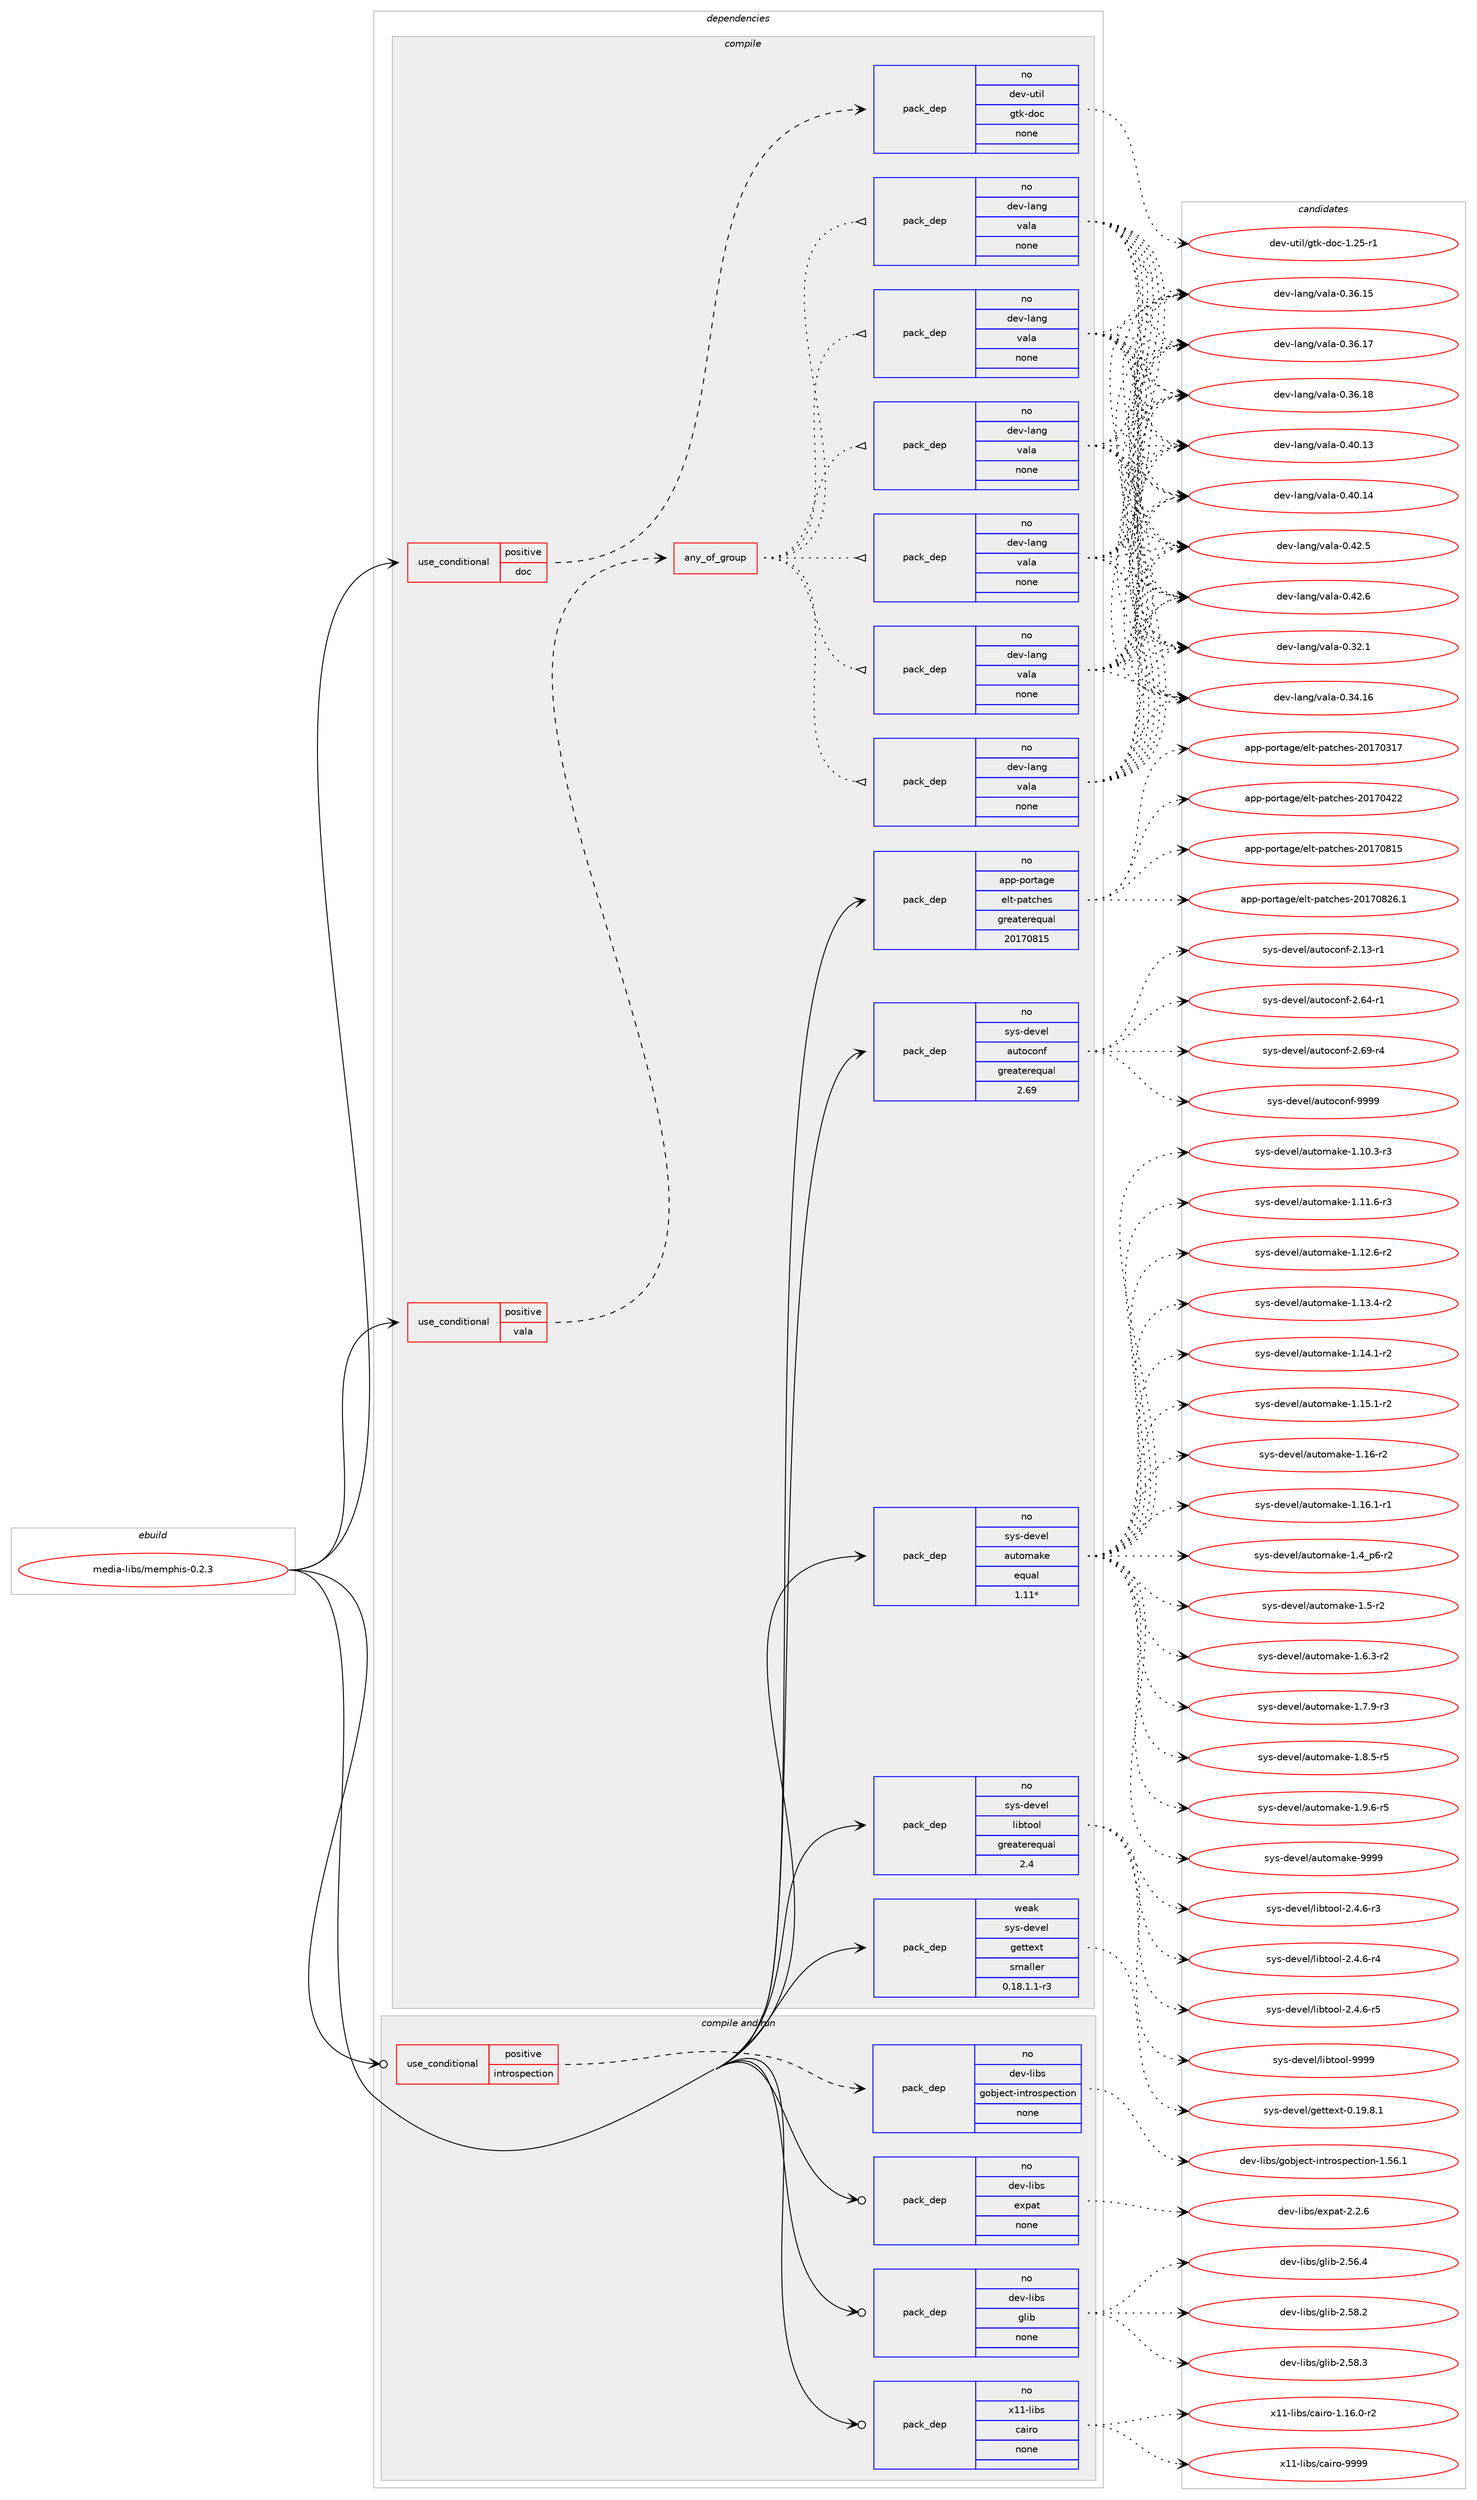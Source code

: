 digraph prolog {

# *************
# Graph options
# *************

newrank=true;
concentrate=true;
compound=true;
graph [rankdir=LR,fontname=Helvetica,fontsize=10,ranksep=1.5];#, ranksep=2.5, nodesep=0.2];
edge  [arrowhead=vee];
node  [fontname=Helvetica,fontsize=10];

# **********
# The ebuild
# **********

subgraph cluster_leftcol {
color=gray;
rank=same;
label=<<i>ebuild</i>>;
id [label="media-libs/memphis-0.2.3", color=red, width=4, href="../media-libs/memphis-0.2.3.svg"];
}

# ****************
# The dependencies
# ****************

subgraph cluster_midcol {
color=gray;
label=<<i>dependencies</i>>;
subgraph cluster_compile {
fillcolor="#eeeeee";
style=filled;
label=<<i>compile</i>>;
subgraph cond434864 {
dependency1614727 [label=<<TABLE BORDER="0" CELLBORDER="1" CELLSPACING="0" CELLPADDING="4"><TR><TD ROWSPAN="3" CELLPADDING="10">use_conditional</TD></TR><TR><TD>positive</TD></TR><TR><TD>doc</TD></TR></TABLE>>, shape=none, color=red];
subgraph pack1153992 {
dependency1614728 [label=<<TABLE BORDER="0" CELLBORDER="1" CELLSPACING="0" CELLPADDING="4" WIDTH="220"><TR><TD ROWSPAN="6" CELLPADDING="30">pack_dep</TD></TR><TR><TD WIDTH="110">no</TD></TR><TR><TD>dev-util</TD></TR><TR><TD>gtk-doc</TD></TR><TR><TD>none</TD></TR><TR><TD></TD></TR></TABLE>>, shape=none, color=blue];
}
dependency1614727:e -> dependency1614728:w [weight=20,style="dashed",arrowhead="vee"];
}
id:e -> dependency1614727:w [weight=20,style="solid",arrowhead="vee"];
subgraph cond434865 {
dependency1614729 [label=<<TABLE BORDER="0" CELLBORDER="1" CELLSPACING="0" CELLPADDING="4"><TR><TD ROWSPAN="3" CELLPADDING="10">use_conditional</TD></TR><TR><TD>positive</TD></TR><TR><TD>vala</TD></TR></TABLE>>, shape=none, color=red];
subgraph any25168 {
dependency1614730 [label=<<TABLE BORDER="0" CELLBORDER="1" CELLSPACING="0" CELLPADDING="4"><TR><TD CELLPADDING="10">any_of_group</TD></TR></TABLE>>, shape=none, color=red];subgraph pack1153993 {
dependency1614731 [label=<<TABLE BORDER="0" CELLBORDER="1" CELLSPACING="0" CELLPADDING="4" WIDTH="220"><TR><TD ROWSPAN="6" CELLPADDING="30">pack_dep</TD></TR><TR><TD WIDTH="110">no</TD></TR><TR><TD>dev-lang</TD></TR><TR><TD>vala</TD></TR><TR><TD>none</TD></TR><TR><TD></TD></TR></TABLE>>, shape=none, color=blue];
}
dependency1614730:e -> dependency1614731:w [weight=20,style="dotted",arrowhead="oinv"];
subgraph pack1153994 {
dependency1614732 [label=<<TABLE BORDER="0" CELLBORDER="1" CELLSPACING="0" CELLPADDING="4" WIDTH="220"><TR><TD ROWSPAN="6" CELLPADDING="30">pack_dep</TD></TR><TR><TD WIDTH="110">no</TD></TR><TR><TD>dev-lang</TD></TR><TR><TD>vala</TD></TR><TR><TD>none</TD></TR><TR><TD></TD></TR></TABLE>>, shape=none, color=blue];
}
dependency1614730:e -> dependency1614732:w [weight=20,style="dotted",arrowhead="oinv"];
subgraph pack1153995 {
dependency1614733 [label=<<TABLE BORDER="0" CELLBORDER="1" CELLSPACING="0" CELLPADDING="4" WIDTH="220"><TR><TD ROWSPAN="6" CELLPADDING="30">pack_dep</TD></TR><TR><TD WIDTH="110">no</TD></TR><TR><TD>dev-lang</TD></TR><TR><TD>vala</TD></TR><TR><TD>none</TD></TR><TR><TD></TD></TR></TABLE>>, shape=none, color=blue];
}
dependency1614730:e -> dependency1614733:w [weight=20,style="dotted",arrowhead="oinv"];
subgraph pack1153996 {
dependency1614734 [label=<<TABLE BORDER="0" CELLBORDER="1" CELLSPACING="0" CELLPADDING="4" WIDTH="220"><TR><TD ROWSPAN="6" CELLPADDING="30">pack_dep</TD></TR><TR><TD WIDTH="110">no</TD></TR><TR><TD>dev-lang</TD></TR><TR><TD>vala</TD></TR><TR><TD>none</TD></TR><TR><TD></TD></TR></TABLE>>, shape=none, color=blue];
}
dependency1614730:e -> dependency1614734:w [weight=20,style="dotted",arrowhead="oinv"];
subgraph pack1153997 {
dependency1614735 [label=<<TABLE BORDER="0" CELLBORDER="1" CELLSPACING="0" CELLPADDING="4" WIDTH="220"><TR><TD ROWSPAN="6" CELLPADDING="30">pack_dep</TD></TR><TR><TD WIDTH="110">no</TD></TR><TR><TD>dev-lang</TD></TR><TR><TD>vala</TD></TR><TR><TD>none</TD></TR><TR><TD></TD></TR></TABLE>>, shape=none, color=blue];
}
dependency1614730:e -> dependency1614735:w [weight=20,style="dotted",arrowhead="oinv"];
subgraph pack1153998 {
dependency1614736 [label=<<TABLE BORDER="0" CELLBORDER="1" CELLSPACING="0" CELLPADDING="4" WIDTH="220"><TR><TD ROWSPAN="6" CELLPADDING="30">pack_dep</TD></TR><TR><TD WIDTH="110">no</TD></TR><TR><TD>dev-lang</TD></TR><TR><TD>vala</TD></TR><TR><TD>none</TD></TR><TR><TD></TD></TR></TABLE>>, shape=none, color=blue];
}
dependency1614730:e -> dependency1614736:w [weight=20,style="dotted",arrowhead="oinv"];
}
dependency1614729:e -> dependency1614730:w [weight=20,style="dashed",arrowhead="vee"];
}
id:e -> dependency1614729:w [weight=20,style="solid",arrowhead="vee"];
subgraph pack1153999 {
dependency1614737 [label=<<TABLE BORDER="0" CELLBORDER="1" CELLSPACING="0" CELLPADDING="4" WIDTH="220"><TR><TD ROWSPAN="6" CELLPADDING="30">pack_dep</TD></TR><TR><TD WIDTH="110">no</TD></TR><TR><TD>app-portage</TD></TR><TR><TD>elt-patches</TD></TR><TR><TD>greaterequal</TD></TR><TR><TD>20170815</TD></TR></TABLE>>, shape=none, color=blue];
}
id:e -> dependency1614737:w [weight=20,style="solid",arrowhead="vee"];
subgraph pack1154000 {
dependency1614738 [label=<<TABLE BORDER="0" CELLBORDER="1" CELLSPACING="0" CELLPADDING="4" WIDTH="220"><TR><TD ROWSPAN="6" CELLPADDING="30">pack_dep</TD></TR><TR><TD WIDTH="110">no</TD></TR><TR><TD>sys-devel</TD></TR><TR><TD>autoconf</TD></TR><TR><TD>greaterequal</TD></TR><TR><TD>2.69</TD></TR></TABLE>>, shape=none, color=blue];
}
id:e -> dependency1614738:w [weight=20,style="solid",arrowhead="vee"];
subgraph pack1154001 {
dependency1614739 [label=<<TABLE BORDER="0" CELLBORDER="1" CELLSPACING="0" CELLPADDING="4" WIDTH="220"><TR><TD ROWSPAN="6" CELLPADDING="30">pack_dep</TD></TR><TR><TD WIDTH="110">no</TD></TR><TR><TD>sys-devel</TD></TR><TR><TD>automake</TD></TR><TR><TD>equal</TD></TR><TR><TD>1.11*</TD></TR></TABLE>>, shape=none, color=blue];
}
id:e -> dependency1614739:w [weight=20,style="solid",arrowhead="vee"];
subgraph pack1154002 {
dependency1614740 [label=<<TABLE BORDER="0" CELLBORDER="1" CELLSPACING="0" CELLPADDING="4" WIDTH="220"><TR><TD ROWSPAN="6" CELLPADDING="30">pack_dep</TD></TR><TR><TD WIDTH="110">no</TD></TR><TR><TD>sys-devel</TD></TR><TR><TD>libtool</TD></TR><TR><TD>greaterequal</TD></TR><TR><TD>2.4</TD></TR></TABLE>>, shape=none, color=blue];
}
id:e -> dependency1614740:w [weight=20,style="solid",arrowhead="vee"];
subgraph pack1154003 {
dependency1614741 [label=<<TABLE BORDER="0" CELLBORDER="1" CELLSPACING="0" CELLPADDING="4" WIDTH="220"><TR><TD ROWSPAN="6" CELLPADDING="30">pack_dep</TD></TR><TR><TD WIDTH="110">weak</TD></TR><TR><TD>sys-devel</TD></TR><TR><TD>gettext</TD></TR><TR><TD>smaller</TD></TR><TR><TD>0.18.1.1-r3</TD></TR></TABLE>>, shape=none, color=blue];
}
id:e -> dependency1614741:w [weight=20,style="solid",arrowhead="vee"];
}
subgraph cluster_compileandrun {
fillcolor="#eeeeee";
style=filled;
label=<<i>compile and run</i>>;
subgraph cond434866 {
dependency1614742 [label=<<TABLE BORDER="0" CELLBORDER="1" CELLSPACING="0" CELLPADDING="4"><TR><TD ROWSPAN="3" CELLPADDING="10">use_conditional</TD></TR><TR><TD>positive</TD></TR><TR><TD>introspection</TD></TR></TABLE>>, shape=none, color=red];
subgraph pack1154004 {
dependency1614743 [label=<<TABLE BORDER="0" CELLBORDER="1" CELLSPACING="0" CELLPADDING="4" WIDTH="220"><TR><TD ROWSPAN="6" CELLPADDING="30">pack_dep</TD></TR><TR><TD WIDTH="110">no</TD></TR><TR><TD>dev-libs</TD></TR><TR><TD>gobject-introspection</TD></TR><TR><TD>none</TD></TR><TR><TD></TD></TR></TABLE>>, shape=none, color=blue];
}
dependency1614742:e -> dependency1614743:w [weight=20,style="dashed",arrowhead="vee"];
}
id:e -> dependency1614742:w [weight=20,style="solid",arrowhead="odotvee"];
subgraph pack1154005 {
dependency1614744 [label=<<TABLE BORDER="0" CELLBORDER="1" CELLSPACING="0" CELLPADDING="4" WIDTH="220"><TR><TD ROWSPAN="6" CELLPADDING="30">pack_dep</TD></TR><TR><TD WIDTH="110">no</TD></TR><TR><TD>dev-libs</TD></TR><TR><TD>expat</TD></TR><TR><TD>none</TD></TR><TR><TD></TD></TR></TABLE>>, shape=none, color=blue];
}
id:e -> dependency1614744:w [weight=20,style="solid",arrowhead="odotvee"];
subgraph pack1154006 {
dependency1614745 [label=<<TABLE BORDER="0" CELLBORDER="1" CELLSPACING="0" CELLPADDING="4" WIDTH="220"><TR><TD ROWSPAN="6" CELLPADDING="30">pack_dep</TD></TR><TR><TD WIDTH="110">no</TD></TR><TR><TD>dev-libs</TD></TR><TR><TD>glib</TD></TR><TR><TD>none</TD></TR><TR><TD></TD></TR></TABLE>>, shape=none, color=blue];
}
id:e -> dependency1614745:w [weight=20,style="solid",arrowhead="odotvee"];
subgraph pack1154007 {
dependency1614746 [label=<<TABLE BORDER="0" CELLBORDER="1" CELLSPACING="0" CELLPADDING="4" WIDTH="220"><TR><TD ROWSPAN="6" CELLPADDING="30">pack_dep</TD></TR><TR><TD WIDTH="110">no</TD></TR><TR><TD>x11-libs</TD></TR><TR><TD>cairo</TD></TR><TR><TD>none</TD></TR><TR><TD></TD></TR></TABLE>>, shape=none, color=blue];
}
id:e -> dependency1614746:w [weight=20,style="solid",arrowhead="odotvee"];
}
subgraph cluster_run {
fillcolor="#eeeeee";
style=filled;
label=<<i>run</i>>;
}
}

# **************
# The candidates
# **************

subgraph cluster_choices {
rank=same;
color=gray;
label=<<i>candidates</i>>;

subgraph choice1153992 {
color=black;
nodesep=1;
choice1001011184511711610510847103116107451001119945494650534511449 [label="dev-util/gtk-doc-1.25-r1", color=red, width=4,href="../dev-util/gtk-doc-1.25-r1.svg"];
dependency1614728:e -> choice1001011184511711610510847103116107451001119945494650534511449:w [style=dotted,weight="100"];
}
subgraph choice1153993 {
color=black;
nodesep=1;
choice100101118451089711010347118971089745484651504649 [label="dev-lang/vala-0.32.1", color=red, width=4,href="../dev-lang/vala-0.32.1.svg"];
choice10010111845108971101034711897108974548465152464954 [label="dev-lang/vala-0.34.16", color=red, width=4,href="../dev-lang/vala-0.34.16.svg"];
choice10010111845108971101034711897108974548465154464953 [label="dev-lang/vala-0.36.15", color=red, width=4,href="../dev-lang/vala-0.36.15.svg"];
choice10010111845108971101034711897108974548465154464955 [label="dev-lang/vala-0.36.17", color=red, width=4,href="../dev-lang/vala-0.36.17.svg"];
choice10010111845108971101034711897108974548465154464956 [label="dev-lang/vala-0.36.18", color=red, width=4,href="../dev-lang/vala-0.36.18.svg"];
choice10010111845108971101034711897108974548465248464951 [label="dev-lang/vala-0.40.13", color=red, width=4,href="../dev-lang/vala-0.40.13.svg"];
choice10010111845108971101034711897108974548465248464952 [label="dev-lang/vala-0.40.14", color=red, width=4,href="../dev-lang/vala-0.40.14.svg"];
choice100101118451089711010347118971089745484652504653 [label="dev-lang/vala-0.42.5", color=red, width=4,href="../dev-lang/vala-0.42.5.svg"];
choice100101118451089711010347118971089745484652504654 [label="dev-lang/vala-0.42.6", color=red, width=4,href="../dev-lang/vala-0.42.6.svg"];
dependency1614731:e -> choice100101118451089711010347118971089745484651504649:w [style=dotted,weight="100"];
dependency1614731:e -> choice10010111845108971101034711897108974548465152464954:w [style=dotted,weight="100"];
dependency1614731:e -> choice10010111845108971101034711897108974548465154464953:w [style=dotted,weight="100"];
dependency1614731:e -> choice10010111845108971101034711897108974548465154464955:w [style=dotted,weight="100"];
dependency1614731:e -> choice10010111845108971101034711897108974548465154464956:w [style=dotted,weight="100"];
dependency1614731:e -> choice10010111845108971101034711897108974548465248464951:w [style=dotted,weight="100"];
dependency1614731:e -> choice10010111845108971101034711897108974548465248464952:w [style=dotted,weight="100"];
dependency1614731:e -> choice100101118451089711010347118971089745484652504653:w [style=dotted,weight="100"];
dependency1614731:e -> choice100101118451089711010347118971089745484652504654:w [style=dotted,weight="100"];
}
subgraph choice1153994 {
color=black;
nodesep=1;
choice100101118451089711010347118971089745484651504649 [label="dev-lang/vala-0.32.1", color=red, width=4,href="../dev-lang/vala-0.32.1.svg"];
choice10010111845108971101034711897108974548465152464954 [label="dev-lang/vala-0.34.16", color=red, width=4,href="../dev-lang/vala-0.34.16.svg"];
choice10010111845108971101034711897108974548465154464953 [label="dev-lang/vala-0.36.15", color=red, width=4,href="../dev-lang/vala-0.36.15.svg"];
choice10010111845108971101034711897108974548465154464955 [label="dev-lang/vala-0.36.17", color=red, width=4,href="../dev-lang/vala-0.36.17.svg"];
choice10010111845108971101034711897108974548465154464956 [label="dev-lang/vala-0.36.18", color=red, width=4,href="../dev-lang/vala-0.36.18.svg"];
choice10010111845108971101034711897108974548465248464951 [label="dev-lang/vala-0.40.13", color=red, width=4,href="../dev-lang/vala-0.40.13.svg"];
choice10010111845108971101034711897108974548465248464952 [label="dev-lang/vala-0.40.14", color=red, width=4,href="../dev-lang/vala-0.40.14.svg"];
choice100101118451089711010347118971089745484652504653 [label="dev-lang/vala-0.42.5", color=red, width=4,href="../dev-lang/vala-0.42.5.svg"];
choice100101118451089711010347118971089745484652504654 [label="dev-lang/vala-0.42.6", color=red, width=4,href="../dev-lang/vala-0.42.6.svg"];
dependency1614732:e -> choice100101118451089711010347118971089745484651504649:w [style=dotted,weight="100"];
dependency1614732:e -> choice10010111845108971101034711897108974548465152464954:w [style=dotted,weight="100"];
dependency1614732:e -> choice10010111845108971101034711897108974548465154464953:w [style=dotted,weight="100"];
dependency1614732:e -> choice10010111845108971101034711897108974548465154464955:w [style=dotted,weight="100"];
dependency1614732:e -> choice10010111845108971101034711897108974548465154464956:w [style=dotted,weight="100"];
dependency1614732:e -> choice10010111845108971101034711897108974548465248464951:w [style=dotted,weight="100"];
dependency1614732:e -> choice10010111845108971101034711897108974548465248464952:w [style=dotted,weight="100"];
dependency1614732:e -> choice100101118451089711010347118971089745484652504653:w [style=dotted,weight="100"];
dependency1614732:e -> choice100101118451089711010347118971089745484652504654:w [style=dotted,weight="100"];
}
subgraph choice1153995 {
color=black;
nodesep=1;
choice100101118451089711010347118971089745484651504649 [label="dev-lang/vala-0.32.1", color=red, width=4,href="../dev-lang/vala-0.32.1.svg"];
choice10010111845108971101034711897108974548465152464954 [label="dev-lang/vala-0.34.16", color=red, width=4,href="../dev-lang/vala-0.34.16.svg"];
choice10010111845108971101034711897108974548465154464953 [label="dev-lang/vala-0.36.15", color=red, width=4,href="../dev-lang/vala-0.36.15.svg"];
choice10010111845108971101034711897108974548465154464955 [label="dev-lang/vala-0.36.17", color=red, width=4,href="../dev-lang/vala-0.36.17.svg"];
choice10010111845108971101034711897108974548465154464956 [label="dev-lang/vala-0.36.18", color=red, width=4,href="../dev-lang/vala-0.36.18.svg"];
choice10010111845108971101034711897108974548465248464951 [label="dev-lang/vala-0.40.13", color=red, width=4,href="../dev-lang/vala-0.40.13.svg"];
choice10010111845108971101034711897108974548465248464952 [label="dev-lang/vala-0.40.14", color=red, width=4,href="../dev-lang/vala-0.40.14.svg"];
choice100101118451089711010347118971089745484652504653 [label="dev-lang/vala-0.42.5", color=red, width=4,href="../dev-lang/vala-0.42.5.svg"];
choice100101118451089711010347118971089745484652504654 [label="dev-lang/vala-0.42.6", color=red, width=4,href="../dev-lang/vala-0.42.6.svg"];
dependency1614733:e -> choice100101118451089711010347118971089745484651504649:w [style=dotted,weight="100"];
dependency1614733:e -> choice10010111845108971101034711897108974548465152464954:w [style=dotted,weight="100"];
dependency1614733:e -> choice10010111845108971101034711897108974548465154464953:w [style=dotted,weight="100"];
dependency1614733:e -> choice10010111845108971101034711897108974548465154464955:w [style=dotted,weight="100"];
dependency1614733:e -> choice10010111845108971101034711897108974548465154464956:w [style=dotted,weight="100"];
dependency1614733:e -> choice10010111845108971101034711897108974548465248464951:w [style=dotted,weight="100"];
dependency1614733:e -> choice10010111845108971101034711897108974548465248464952:w [style=dotted,weight="100"];
dependency1614733:e -> choice100101118451089711010347118971089745484652504653:w [style=dotted,weight="100"];
dependency1614733:e -> choice100101118451089711010347118971089745484652504654:w [style=dotted,weight="100"];
}
subgraph choice1153996 {
color=black;
nodesep=1;
choice100101118451089711010347118971089745484651504649 [label="dev-lang/vala-0.32.1", color=red, width=4,href="../dev-lang/vala-0.32.1.svg"];
choice10010111845108971101034711897108974548465152464954 [label="dev-lang/vala-0.34.16", color=red, width=4,href="../dev-lang/vala-0.34.16.svg"];
choice10010111845108971101034711897108974548465154464953 [label="dev-lang/vala-0.36.15", color=red, width=4,href="../dev-lang/vala-0.36.15.svg"];
choice10010111845108971101034711897108974548465154464955 [label="dev-lang/vala-0.36.17", color=red, width=4,href="../dev-lang/vala-0.36.17.svg"];
choice10010111845108971101034711897108974548465154464956 [label="dev-lang/vala-0.36.18", color=red, width=4,href="../dev-lang/vala-0.36.18.svg"];
choice10010111845108971101034711897108974548465248464951 [label="dev-lang/vala-0.40.13", color=red, width=4,href="../dev-lang/vala-0.40.13.svg"];
choice10010111845108971101034711897108974548465248464952 [label="dev-lang/vala-0.40.14", color=red, width=4,href="../dev-lang/vala-0.40.14.svg"];
choice100101118451089711010347118971089745484652504653 [label="dev-lang/vala-0.42.5", color=red, width=4,href="../dev-lang/vala-0.42.5.svg"];
choice100101118451089711010347118971089745484652504654 [label="dev-lang/vala-0.42.6", color=red, width=4,href="../dev-lang/vala-0.42.6.svg"];
dependency1614734:e -> choice100101118451089711010347118971089745484651504649:w [style=dotted,weight="100"];
dependency1614734:e -> choice10010111845108971101034711897108974548465152464954:w [style=dotted,weight="100"];
dependency1614734:e -> choice10010111845108971101034711897108974548465154464953:w [style=dotted,weight="100"];
dependency1614734:e -> choice10010111845108971101034711897108974548465154464955:w [style=dotted,weight="100"];
dependency1614734:e -> choice10010111845108971101034711897108974548465154464956:w [style=dotted,weight="100"];
dependency1614734:e -> choice10010111845108971101034711897108974548465248464951:w [style=dotted,weight="100"];
dependency1614734:e -> choice10010111845108971101034711897108974548465248464952:w [style=dotted,weight="100"];
dependency1614734:e -> choice100101118451089711010347118971089745484652504653:w [style=dotted,weight="100"];
dependency1614734:e -> choice100101118451089711010347118971089745484652504654:w [style=dotted,weight="100"];
}
subgraph choice1153997 {
color=black;
nodesep=1;
choice100101118451089711010347118971089745484651504649 [label="dev-lang/vala-0.32.1", color=red, width=4,href="../dev-lang/vala-0.32.1.svg"];
choice10010111845108971101034711897108974548465152464954 [label="dev-lang/vala-0.34.16", color=red, width=4,href="../dev-lang/vala-0.34.16.svg"];
choice10010111845108971101034711897108974548465154464953 [label="dev-lang/vala-0.36.15", color=red, width=4,href="../dev-lang/vala-0.36.15.svg"];
choice10010111845108971101034711897108974548465154464955 [label="dev-lang/vala-0.36.17", color=red, width=4,href="../dev-lang/vala-0.36.17.svg"];
choice10010111845108971101034711897108974548465154464956 [label="dev-lang/vala-0.36.18", color=red, width=4,href="../dev-lang/vala-0.36.18.svg"];
choice10010111845108971101034711897108974548465248464951 [label="dev-lang/vala-0.40.13", color=red, width=4,href="../dev-lang/vala-0.40.13.svg"];
choice10010111845108971101034711897108974548465248464952 [label="dev-lang/vala-0.40.14", color=red, width=4,href="../dev-lang/vala-0.40.14.svg"];
choice100101118451089711010347118971089745484652504653 [label="dev-lang/vala-0.42.5", color=red, width=4,href="../dev-lang/vala-0.42.5.svg"];
choice100101118451089711010347118971089745484652504654 [label="dev-lang/vala-0.42.6", color=red, width=4,href="../dev-lang/vala-0.42.6.svg"];
dependency1614735:e -> choice100101118451089711010347118971089745484651504649:w [style=dotted,weight="100"];
dependency1614735:e -> choice10010111845108971101034711897108974548465152464954:w [style=dotted,weight="100"];
dependency1614735:e -> choice10010111845108971101034711897108974548465154464953:w [style=dotted,weight="100"];
dependency1614735:e -> choice10010111845108971101034711897108974548465154464955:w [style=dotted,weight="100"];
dependency1614735:e -> choice10010111845108971101034711897108974548465154464956:w [style=dotted,weight="100"];
dependency1614735:e -> choice10010111845108971101034711897108974548465248464951:w [style=dotted,weight="100"];
dependency1614735:e -> choice10010111845108971101034711897108974548465248464952:w [style=dotted,weight="100"];
dependency1614735:e -> choice100101118451089711010347118971089745484652504653:w [style=dotted,weight="100"];
dependency1614735:e -> choice100101118451089711010347118971089745484652504654:w [style=dotted,weight="100"];
}
subgraph choice1153998 {
color=black;
nodesep=1;
choice100101118451089711010347118971089745484651504649 [label="dev-lang/vala-0.32.1", color=red, width=4,href="../dev-lang/vala-0.32.1.svg"];
choice10010111845108971101034711897108974548465152464954 [label="dev-lang/vala-0.34.16", color=red, width=4,href="../dev-lang/vala-0.34.16.svg"];
choice10010111845108971101034711897108974548465154464953 [label="dev-lang/vala-0.36.15", color=red, width=4,href="../dev-lang/vala-0.36.15.svg"];
choice10010111845108971101034711897108974548465154464955 [label="dev-lang/vala-0.36.17", color=red, width=4,href="../dev-lang/vala-0.36.17.svg"];
choice10010111845108971101034711897108974548465154464956 [label="dev-lang/vala-0.36.18", color=red, width=4,href="../dev-lang/vala-0.36.18.svg"];
choice10010111845108971101034711897108974548465248464951 [label="dev-lang/vala-0.40.13", color=red, width=4,href="../dev-lang/vala-0.40.13.svg"];
choice10010111845108971101034711897108974548465248464952 [label="dev-lang/vala-0.40.14", color=red, width=4,href="../dev-lang/vala-0.40.14.svg"];
choice100101118451089711010347118971089745484652504653 [label="dev-lang/vala-0.42.5", color=red, width=4,href="../dev-lang/vala-0.42.5.svg"];
choice100101118451089711010347118971089745484652504654 [label="dev-lang/vala-0.42.6", color=red, width=4,href="../dev-lang/vala-0.42.6.svg"];
dependency1614736:e -> choice100101118451089711010347118971089745484651504649:w [style=dotted,weight="100"];
dependency1614736:e -> choice10010111845108971101034711897108974548465152464954:w [style=dotted,weight="100"];
dependency1614736:e -> choice10010111845108971101034711897108974548465154464953:w [style=dotted,weight="100"];
dependency1614736:e -> choice10010111845108971101034711897108974548465154464955:w [style=dotted,weight="100"];
dependency1614736:e -> choice10010111845108971101034711897108974548465154464956:w [style=dotted,weight="100"];
dependency1614736:e -> choice10010111845108971101034711897108974548465248464951:w [style=dotted,weight="100"];
dependency1614736:e -> choice10010111845108971101034711897108974548465248464952:w [style=dotted,weight="100"];
dependency1614736:e -> choice100101118451089711010347118971089745484652504653:w [style=dotted,weight="100"];
dependency1614736:e -> choice100101118451089711010347118971089745484652504654:w [style=dotted,weight="100"];
}
subgraph choice1153999 {
color=black;
nodesep=1;
choice97112112451121111141169710310147101108116451129711699104101115455048495548514955 [label="app-portage/elt-patches-20170317", color=red, width=4,href="../app-portage/elt-patches-20170317.svg"];
choice97112112451121111141169710310147101108116451129711699104101115455048495548525050 [label="app-portage/elt-patches-20170422", color=red, width=4,href="../app-portage/elt-patches-20170422.svg"];
choice97112112451121111141169710310147101108116451129711699104101115455048495548564953 [label="app-portage/elt-patches-20170815", color=red, width=4,href="../app-portage/elt-patches-20170815.svg"];
choice971121124511211111411697103101471011081164511297116991041011154550484955485650544649 [label="app-portage/elt-patches-20170826.1", color=red, width=4,href="../app-portage/elt-patches-20170826.1.svg"];
dependency1614737:e -> choice97112112451121111141169710310147101108116451129711699104101115455048495548514955:w [style=dotted,weight="100"];
dependency1614737:e -> choice97112112451121111141169710310147101108116451129711699104101115455048495548525050:w [style=dotted,weight="100"];
dependency1614737:e -> choice97112112451121111141169710310147101108116451129711699104101115455048495548564953:w [style=dotted,weight="100"];
dependency1614737:e -> choice971121124511211111411697103101471011081164511297116991041011154550484955485650544649:w [style=dotted,weight="100"];
}
subgraph choice1154000 {
color=black;
nodesep=1;
choice1151211154510010111810110847971171161119911111010245504649514511449 [label="sys-devel/autoconf-2.13-r1", color=red, width=4,href="../sys-devel/autoconf-2.13-r1.svg"];
choice1151211154510010111810110847971171161119911111010245504654524511449 [label="sys-devel/autoconf-2.64-r1", color=red, width=4,href="../sys-devel/autoconf-2.64-r1.svg"];
choice1151211154510010111810110847971171161119911111010245504654574511452 [label="sys-devel/autoconf-2.69-r4", color=red, width=4,href="../sys-devel/autoconf-2.69-r4.svg"];
choice115121115451001011181011084797117116111991111101024557575757 [label="sys-devel/autoconf-9999", color=red, width=4,href="../sys-devel/autoconf-9999.svg"];
dependency1614738:e -> choice1151211154510010111810110847971171161119911111010245504649514511449:w [style=dotted,weight="100"];
dependency1614738:e -> choice1151211154510010111810110847971171161119911111010245504654524511449:w [style=dotted,weight="100"];
dependency1614738:e -> choice1151211154510010111810110847971171161119911111010245504654574511452:w [style=dotted,weight="100"];
dependency1614738:e -> choice115121115451001011181011084797117116111991111101024557575757:w [style=dotted,weight="100"];
}
subgraph choice1154001 {
color=black;
nodesep=1;
choice11512111545100101118101108479711711611110997107101454946494846514511451 [label="sys-devel/automake-1.10.3-r3", color=red, width=4,href="../sys-devel/automake-1.10.3-r3.svg"];
choice11512111545100101118101108479711711611110997107101454946494946544511451 [label="sys-devel/automake-1.11.6-r3", color=red, width=4,href="../sys-devel/automake-1.11.6-r3.svg"];
choice11512111545100101118101108479711711611110997107101454946495046544511450 [label="sys-devel/automake-1.12.6-r2", color=red, width=4,href="../sys-devel/automake-1.12.6-r2.svg"];
choice11512111545100101118101108479711711611110997107101454946495146524511450 [label="sys-devel/automake-1.13.4-r2", color=red, width=4,href="../sys-devel/automake-1.13.4-r2.svg"];
choice11512111545100101118101108479711711611110997107101454946495246494511450 [label="sys-devel/automake-1.14.1-r2", color=red, width=4,href="../sys-devel/automake-1.14.1-r2.svg"];
choice11512111545100101118101108479711711611110997107101454946495346494511450 [label="sys-devel/automake-1.15.1-r2", color=red, width=4,href="../sys-devel/automake-1.15.1-r2.svg"];
choice1151211154510010111810110847971171161111099710710145494649544511450 [label="sys-devel/automake-1.16-r2", color=red, width=4,href="../sys-devel/automake-1.16-r2.svg"];
choice11512111545100101118101108479711711611110997107101454946495446494511449 [label="sys-devel/automake-1.16.1-r1", color=red, width=4,href="../sys-devel/automake-1.16.1-r1.svg"];
choice115121115451001011181011084797117116111109971071014549465295112544511450 [label="sys-devel/automake-1.4_p6-r2", color=red, width=4,href="../sys-devel/automake-1.4_p6-r2.svg"];
choice11512111545100101118101108479711711611110997107101454946534511450 [label="sys-devel/automake-1.5-r2", color=red, width=4,href="../sys-devel/automake-1.5-r2.svg"];
choice115121115451001011181011084797117116111109971071014549465446514511450 [label="sys-devel/automake-1.6.3-r2", color=red, width=4,href="../sys-devel/automake-1.6.3-r2.svg"];
choice115121115451001011181011084797117116111109971071014549465546574511451 [label="sys-devel/automake-1.7.9-r3", color=red, width=4,href="../sys-devel/automake-1.7.9-r3.svg"];
choice115121115451001011181011084797117116111109971071014549465646534511453 [label="sys-devel/automake-1.8.5-r5", color=red, width=4,href="../sys-devel/automake-1.8.5-r5.svg"];
choice115121115451001011181011084797117116111109971071014549465746544511453 [label="sys-devel/automake-1.9.6-r5", color=red, width=4,href="../sys-devel/automake-1.9.6-r5.svg"];
choice115121115451001011181011084797117116111109971071014557575757 [label="sys-devel/automake-9999", color=red, width=4,href="../sys-devel/automake-9999.svg"];
dependency1614739:e -> choice11512111545100101118101108479711711611110997107101454946494846514511451:w [style=dotted,weight="100"];
dependency1614739:e -> choice11512111545100101118101108479711711611110997107101454946494946544511451:w [style=dotted,weight="100"];
dependency1614739:e -> choice11512111545100101118101108479711711611110997107101454946495046544511450:w [style=dotted,weight="100"];
dependency1614739:e -> choice11512111545100101118101108479711711611110997107101454946495146524511450:w [style=dotted,weight="100"];
dependency1614739:e -> choice11512111545100101118101108479711711611110997107101454946495246494511450:w [style=dotted,weight="100"];
dependency1614739:e -> choice11512111545100101118101108479711711611110997107101454946495346494511450:w [style=dotted,weight="100"];
dependency1614739:e -> choice1151211154510010111810110847971171161111099710710145494649544511450:w [style=dotted,weight="100"];
dependency1614739:e -> choice11512111545100101118101108479711711611110997107101454946495446494511449:w [style=dotted,weight="100"];
dependency1614739:e -> choice115121115451001011181011084797117116111109971071014549465295112544511450:w [style=dotted,weight="100"];
dependency1614739:e -> choice11512111545100101118101108479711711611110997107101454946534511450:w [style=dotted,weight="100"];
dependency1614739:e -> choice115121115451001011181011084797117116111109971071014549465446514511450:w [style=dotted,weight="100"];
dependency1614739:e -> choice115121115451001011181011084797117116111109971071014549465546574511451:w [style=dotted,weight="100"];
dependency1614739:e -> choice115121115451001011181011084797117116111109971071014549465646534511453:w [style=dotted,weight="100"];
dependency1614739:e -> choice115121115451001011181011084797117116111109971071014549465746544511453:w [style=dotted,weight="100"];
dependency1614739:e -> choice115121115451001011181011084797117116111109971071014557575757:w [style=dotted,weight="100"];
}
subgraph choice1154002 {
color=black;
nodesep=1;
choice1151211154510010111810110847108105981161111111084550465246544511451 [label="sys-devel/libtool-2.4.6-r3", color=red, width=4,href="../sys-devel/libtool-2.4.6-r3.svg"];
choice1151211154510010111810110847108105981161111111084550465246544511452 [label="sys-devel/libtool-2.4.6-r4", color=red, width=4,href="../sys-devel/libtool-2.4.6-r4.svg"];
choice1151211154510010111810110847108105981161111111084550465246544511453 [label="sys-devel/libtool-2.4.6-r5", color=red, width=4,href="../sys-devel/libtool-2.4.6-r5.svg"];
choice1151211154510010111810110847108105981161111111084557575757 [label="sys-devel/libtool-9999", color=red, width=4,href="../sys-devel/libtool-9999.svg"];
dependency1614740:e -> choice1151211154510010111810110847108105981161111111084550465246544511451:w [style=dotted,weight="100"];
dependency1614740:e -> choice1151211154510010111810110847108105981161111111084550465246544511452:w [style=dotted,weight="100"];
dependency1614740:e -> choice1151211154510010111810110847108105981161111111084550465246544511453:w [style=dotted,weight="100"];
dependency1614740:e -> choice1151211154510010111810110847108105981161111111084557575757:w [style=dotted,weight="100"];
}
subgraph choice1154003 {
color=black;
nodesep=1;
choice1151211154510010111810110847103101116116101120116454846495746564649 [label="sys-devel/gettext-0.19.8.1", color=red, width=4,href="../sys-devel/gettext-0.19.8.1.svg"];
dependency1614741:e -> choice1151211154510010111810110847103101116116101120116454846495746564649:w [style=dotted,weight="100"];
}
subgraph choice1154004 {
color=black;
nodesep=1;
choice1001011184510810598115471031119810610199116451051101161141111151121019911610511111045494653544649 [label="dev-libs/gobject-introspection-1.56.1", color=red, width=4,href="../dev-libs/gobject-introspection-1.56.1.svg"];
dependency1614743:e -> choice1001011184510810598115471031119810610199116451051101161141111151121019911610511111045494653544649:w [style=dotted,weight="100"];
}
subgraph choice1154005 {
color=black;
nodesep=1;
choice10010111845108105981154710112011297116455046504654 [label="dev-libs/expat-2.2.6", color=red, width=4,href="../dev-libs/expat-2.2.6.svg"];
dependency1614744:e -> choice10010111845108105981154710112011297116455046504654:w [style=dotted,weight="100"];
}
subgraph choice1154006 {
color=black;
nodesep=1;
choice1001011184510810598115471031081059845504653544652 [label="dev-libs/glib-2.56.4", color=red, width=4,href="../dev-libs/glib-2.56.4.svg"];
choice1001011184510810598115471031081059845504653564650 [label="dev-libs/glib-2.58.2", color=red, width=4,href="../dev-libs/glib-2.58.2.svg"];
choice1001011184510810598115471031081059845504653564651 [label="dev-libs/glib-2.58.3", color=red, width=4,href="../dev-libs/glib-2.58.3.svg"];
dependency1614745:e -> choice1001011184510810598115471031081059845504653544652:w [style=dotted,weight="100"];
dependency1614745:e -> choice1001011184510810598115471031081059845504653564650:w [style=dotted,weight="100"];
dependency1614745:e -> choice1001011184510810598115471031081059845504653564651:w [style=dotted,weight="100"];
}
subgraph choice1154007 {
color=black;
nodesep=1;
choice12049494510810598115479997105114111454946495446484511450 [label="x11-libs/cairo-1.16.0-r2", color=red, width=4,href="../x11-libs/cairo-1.16.0-r2.svg"];
choice120494945108105981154799971051141114557575757 [label="x11-libs/cairo-9999", color=red, width=4,href="../x11-libs/cairo-9999.svg"];
dependency1614746:e -> choice12049494510810598115479997105114111454946495446484511450:w [style=dotted,weight="100"];
dependency1614746:e -> choice120494945108105981154799971051141114557575757:w [style=dotted,weight="100"];
}
}

}
